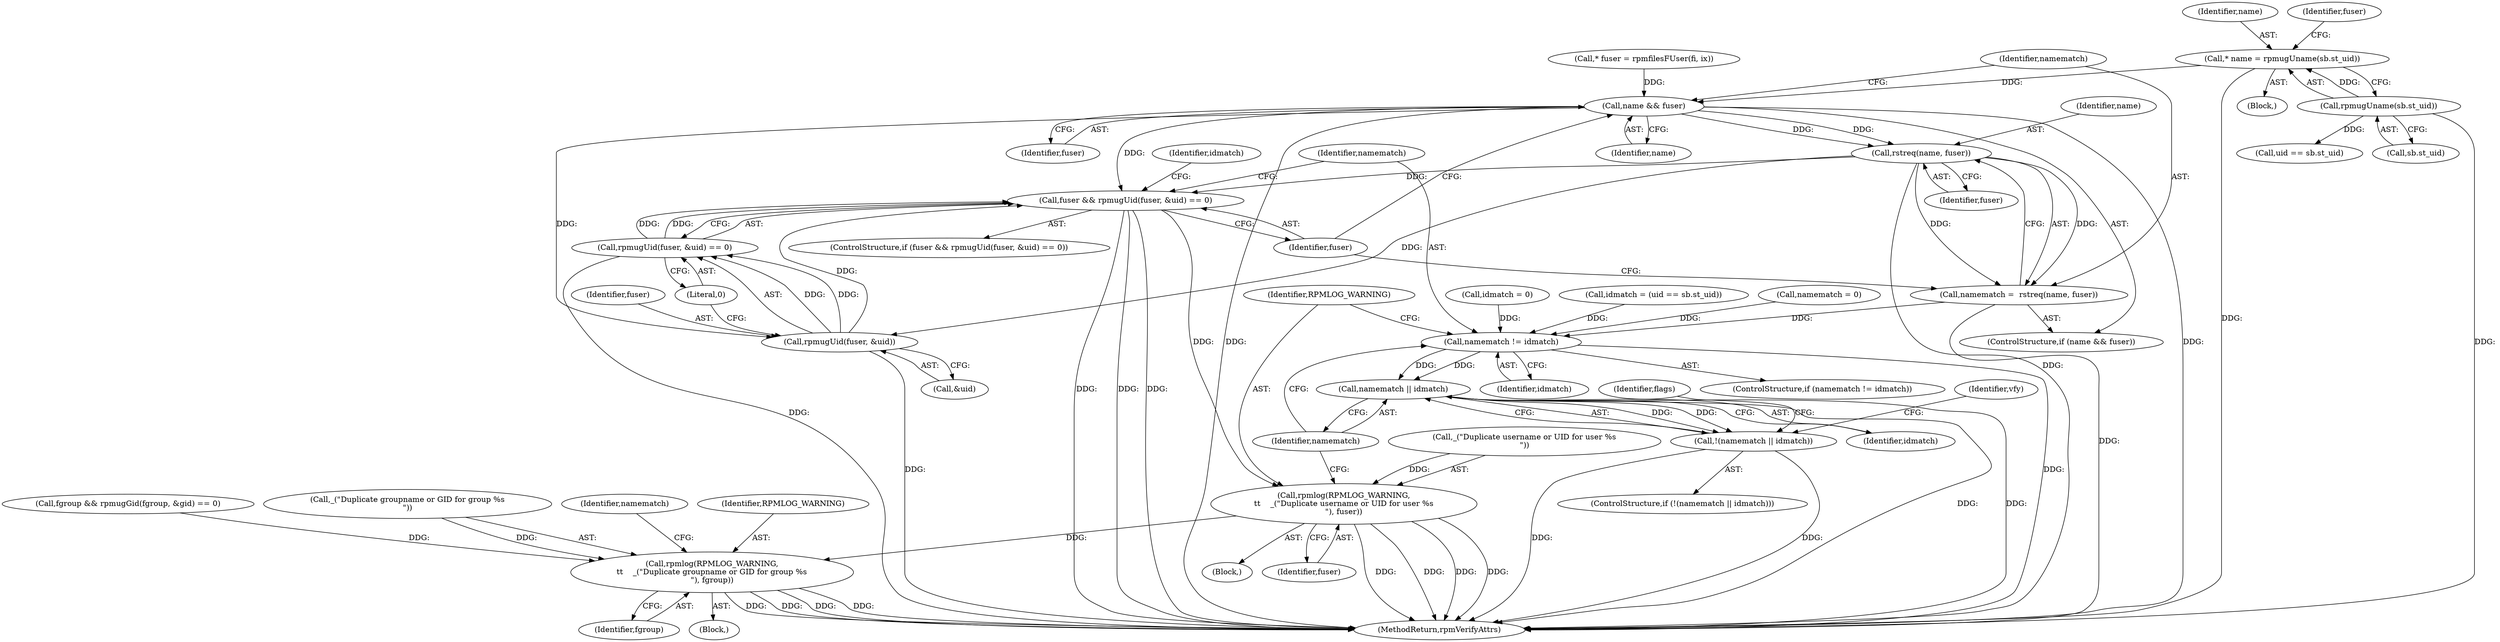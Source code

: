 digraph "0_rpm_c815822c8bdb138066ff58c624ae83e3a12ebfa9@pointer" {
"1000569" [label="(Call,* name = rpmugUname(sb.st_uid))"];
"1000571" [label="(Call,rpmugUname(sb.st_uid))"];
"1000591" [label="(Call,name && fuser)"];
"1000596" [label="(Call,rstreq(name, fuser))"];
"1000594" [label="(Call,namematch =  rstreq(name, fuser))"];
"1000616" [label="(Call,namematch != idmatch)"];
"1000627" [label="(Call,namematch || idmatch)"];
"1000626" [label="(Call,!(namematch || idmatch))"];
"1000600" [label="(Call,fuser && rpmugUid(fuser, &uid) == 0)"];
"1000620" [label="(Call,rpmlog(RPMLOG_WARNING,\n\t\t    _(\"Duplicate username or UID for user %s\n\"), fuser))"];
"1000690" [label="(Call,rpmlog(RPMLOG_WARNING,\n\t\t    _(\"Duplicate groupname or GID for group %s\n\"), fgroup))"];
"1000603" [label="(Call,rpmugUid(fuser, &uid))"];
"1000602" [label="(Call,rpmugUid(fuser, &uid) == 0)"];
"1000570" [label="(Identifier,name)"];
"1000605" [label="(Call,&uid)"];
"1000576" [label="(Call,* fuser = rpmfilesFUser(fi, ix))"];
"1000596" [label="(Call,rstreq(name, fuser))"];
"1000629" [label="(Identifier,idmatch)"];
"1000610" [label="(Call,uid == sb.st_uid)"];
"1000694" [label="(Identifier,fgroup)"];
"1000598" [label="(Identifier,fuser)"];
"1000599" [label="(ControlStructure,if (fuser && rpmugUid(fuser, &uid) == 0))"];
"1000670" [label="(Call,fgroup && rpmugGid(fgroup, &gid) == 0)"];
"1000592" [label="(Identifier,name)"];
"1000626" [label="(Call,!(namematch || idmatch))"];
"1000597" [label="(Identifier,name)"];
"1000600" [label="(Call,fuser && rpmugUid(fuser, &uid) == 0)"];
"1000627" [label="(Call,namematch || idmatch)"];
"1000608" [label="(Call,idmatch = (uid == sb.st_uid))"];
"1000706" [label="(MethodReturn,rpmVerifyAttrs)"];
"1000583" [label="(Call,namematch = 0)"];
"1000569" [label="(Call,* name = rpmugUname(sb.st_uid))"];
"1000625" [label="(ControlStructure,if (!(namematch || idmatch)))"];
"1000591" [label="(Call,name && fuser)"];
"1000622" [label="(Call,_(\"Duplicate username or UID for user %s\n\"))"];
"1000567" [label="(Block,)"];
"1000595" [label="(Identifier,namematch)"];
"1000604" [label="(Identifier,fuser)"];
"1000618" [label="(Identifier,idmatch)"];
"1000609" [label="(Identifier,idmatch)"];
"1000620" [label="(Call,rpmlog(RPMLOG_WARNING,\n\t\t    _(\"Duplicate username or UID for user %s\n\"), fuser))"];
"1000615" [label="(ControlStructure,if (namematch != idmatch))"];
"1000689" [label="(Block,)"];
"1000601" [label="(Identifier,fuser)"];
"1000690" [label="(Call,rpmlog(RPMLOG_WARNING,\n\t\t    _(\"Duplicate groupname or GID for group %s\n\"), fgroup))"];
"1000587" [label="(Call,idmatch = 0)"];
"1000577" [label="(Identifier,fuser)"];
"1000571" [label="(Call,rpmugUname(sb.st_uid))"];
"1000621" [label="(Identifier,RPMLOG_WARNING)"];
"1000593" [label="(Identifier,fuser)"];
"1000692" [label="(Call,_(\"Duplicate groupname or GID for group %s\n\"))"];
"1000619" [label="(Block,)"];
"1000616" [label="(Call,namematch != idmatch)"];
"1000624" [label="(Identifier,fuser)"];
"1000698" [label="(Identifier,namematch)"];
"1000607" [label="(Literal,0)"];
"1000635" [label="(Identifier,flags)"];
"1000631" [label="(Identifier,vfy)"];
"1000691" [label="(Identifier,RPMLOG_WARNING)"];
"1000617" [label="(Identifier,namematch)"];
"1000572" [label="(Call,sb.st_uid)"];
"1000602" [label="(Call,rpmugUid(fuser, &uid) == 0)"];
"1000594" [label="(Call,namematch =  rstreq(name, fuser))"];
"1000590" [label="(ControlStructure,if (name && fuser))"];
"1000628" [label="(Identifier,namematch)"];
"1000603" [label="(Call,rpmugUid(fuser, &uid))"];
"1000569" -> "1000567"  [label="AST: "];
"1000569" -> "1000571"  [label="CFG: "];
"1000570" -> "1000569"  [label="AST: "];
"1000571" -> "1000569"  [label="AST: "];
"1000577" -> "1000569"  [label="CFG: "];
"1000569" -> "1000706"  [label="DDG: "];
"1000571" -> "1000569"  [label="DDG: "];
"1000569" -> "1000591"  [label="DDG: "];
"1000571" -> "1000572"  [label="CFG: "];
"1000572" -> "1000571"  [label="AST: "];
"1000571" -> "1000706"  [label="DDG: "];
"1000571" -> "1000610"  [label="DDG: "];
"1000591" -> "1000590"  [label="AST: "];
"1000591" -> "1000592"  [label="CFG: "];
"1000591" -> "1000593"  [label="CFG: "];
"1000592" -> "1000591"  [label="AST: "];
"1000593" -> "1000591"  [label="AST: "];
"1000595" -> "1000591"  [label="CFG: "];
"1000601" -> "1000591"  [label="CFG: "];
"1000591" -> "1000706"  [label="DDG: "];
"1000591" -> "1000706"  [label="DDG: "];
"1000576" -> "1000591"  [label="DDG: "];
"1000591" -> "1000596"  [label="DDG: "];
"1000591" -> "1000596"  [label="DDG: "];
"1000591" -> "1000600"  [label="DDG: "];
"1000591" -> "1000603"  [label="DDG: "];
"1000596" -> "1000594"  [label="AST: "];
"1000596" -> "1000598"  [label="CFG: "];
"1000597" -> "1000596"  [label="AST: "];
"1000598" -> "1000596"  [label="AST: "];
"1000594" -> "1000596"  [label="CFG: "];
"1000596" -> "1000706"  [label="DDG: "];
"1000596" -> "1000594"  [label="DDG: "];
"1000596" -> "1000594"  [label="DDG: "];
"1000596" -> "1000600"  [label="DDG: "];
"1000596" -> "1000603"  [label="DDG: "];
"1000594" -> "1000590"  [label="AST: "];
"1000595" -> "1000594"  [label="AST: "];
"1000601" -> "1000594"  [label="CFG: "];
"1000594" -> "1000706"  [label="DDG: "];
"1000594" -> "1000616"  [label="DDG: "];
"1000616" -> "1000615"  [label="AST: "];
"1000616" -> "1000618"  [label="CFG: "];
"1000617" -> "1000616"  [label="AST: "];
"1000618" -> "1000616"  [label="AST: "];
"1000621" -> "1000616"  [label="CFG: "];
"1000628" -> "1000616"  [label="CFG: "];
"1000616" -> "1000706"  [label="DDG: "];
"1000583" -> "1000616"  [label="DDG: "];
"1000587" -> "1000616"  [label="DDG: "];
"1000608" -> "1000616"  [label="DDG: "];
"1000616" -> "1000627"  [label="DDG: "];
"1000616" -> "1000627"  [label="DDG: "];
"1000627" -> "1000626"  [label="AST: "];
"1000627" -> "1000628"  [label="CFG: "];
"1000627" -> "1000629"  [label="CFG: "];
"1000628" -> "1000627"  [label="AST: "];
"1000629" -> "1000627"  [label="AST: "];
"1000626" -> "1000627"  [label="CFG: "];
"1000627" -> "1000706"  [label="DDG: "];
"1000627" -> "1000706"  [label="DDG: "];
"1000627" -> "1000626"  [label="DDG: "];
"1000627" -> "1000626"  [label="DDG: "];
"1000626" -> "1000625"  [label="AST: "];
"1000631" -> "1000626"  [label="CFG: "];
"1000635" -> "1000626"  [label="CFG: "];
"1000626" -> "1000706"  [label="DDG: "];
"1000626" -> "1000706"  [label="DDG: "];
"1000600" -> "1000599"  [label="AST: "];
"1000600" -> "1000601"  [label="CFG: "];
"1000600" -> "1000602"  [label="CFG: "];
"1000601" -> "1000600"  [label="AST: "];
"1000602" -> "1000600"  [label="AST: "];
"1000609" -> "1000600"  [label="CFG: "];
"1000617" -> "1000600"  [label="CFG: "];
"1000600" -> "1000706"  [label="DDG: "];
"1000600" -> "1000706"  [label="DDG: "];
"1000600" -> "1000706"  [label="DDG: "];
"1000603" -> "1000600"  [label="DDG: "];
"1000602" -> "1000600"  [label="DDG: "];
"1000602" -> "1000600"  [label="DDG: "];
"1000600" -> "1000620"  [label="DDG: "];
"1000620" -> "1000619"  [label="AST: "];
"1000620" -> "1000624"  [label="CFG: "];
"1000621" -> "1000620"  [label="AST: "];
"1000622" -> "1000620"  [label="AST: "];
"1000624" -> "1000620"  [label="AST: "];
"1000628" -> "1000620"  [label="CFG: "];
"1000620" -> "1000706"  [label="DDG: "];
"1000620" -> "1000706"  [label="DDG: "];
"1000620" -> "1000706"  [label="DDG: "];
"1000620" -> "1000706"  [label="DDG: "];
"1000622" -> "1000620"  [label="DDG: "];
"1000620" -> "1000690"  [label="DDG: "];
"1000690" -> "1000689"  [label="AST: "];
"1000690" -> "1000694"  [label="CFG: "];
"1000691" -> "1000690"  [label="AST: "];
"1000692" -> "1000690"  [label="AST: "];
"1000694" -> "1000690"  [label="AST: "];
"1000698" -> "1000690"  [label="CFG: "];
"1000690" -> "1000706"  [label="DDG: "];
"1000690" -> "1000706"  [label="DDG: "];
"1000690" -> "1000706"  [label="DDG: "];
"1000690" -> "1000706"  [label="DDG: "];
"1000692" -> "1000690"  [label="DDG: "];
"1000670" -> "1000690"  [label="DDG: "];
"1000603" -> "1000602"  [label="AST: "];
"1000603" -> "1000605"  [label="CFG: "];
"1000604" -> "1000603"  [label="AST: "];
"1000605" -> "1000603"  [label="AST: "];
"1000607" -> "1000603"  [label="CFG: "];
"1000603" -> "1000706"  [label="DDG: "];
"1000603" -> "1000602"  [label="DDG: "];
"1000603" -> "1000602"  [label="DDG: "];
"1000602" -> "1000607"  [label="CFG: "];
"1000607" -> "1000602"  [label="AST: "];
"1000602" -> "1000706"  [label="DDG: "];
}
